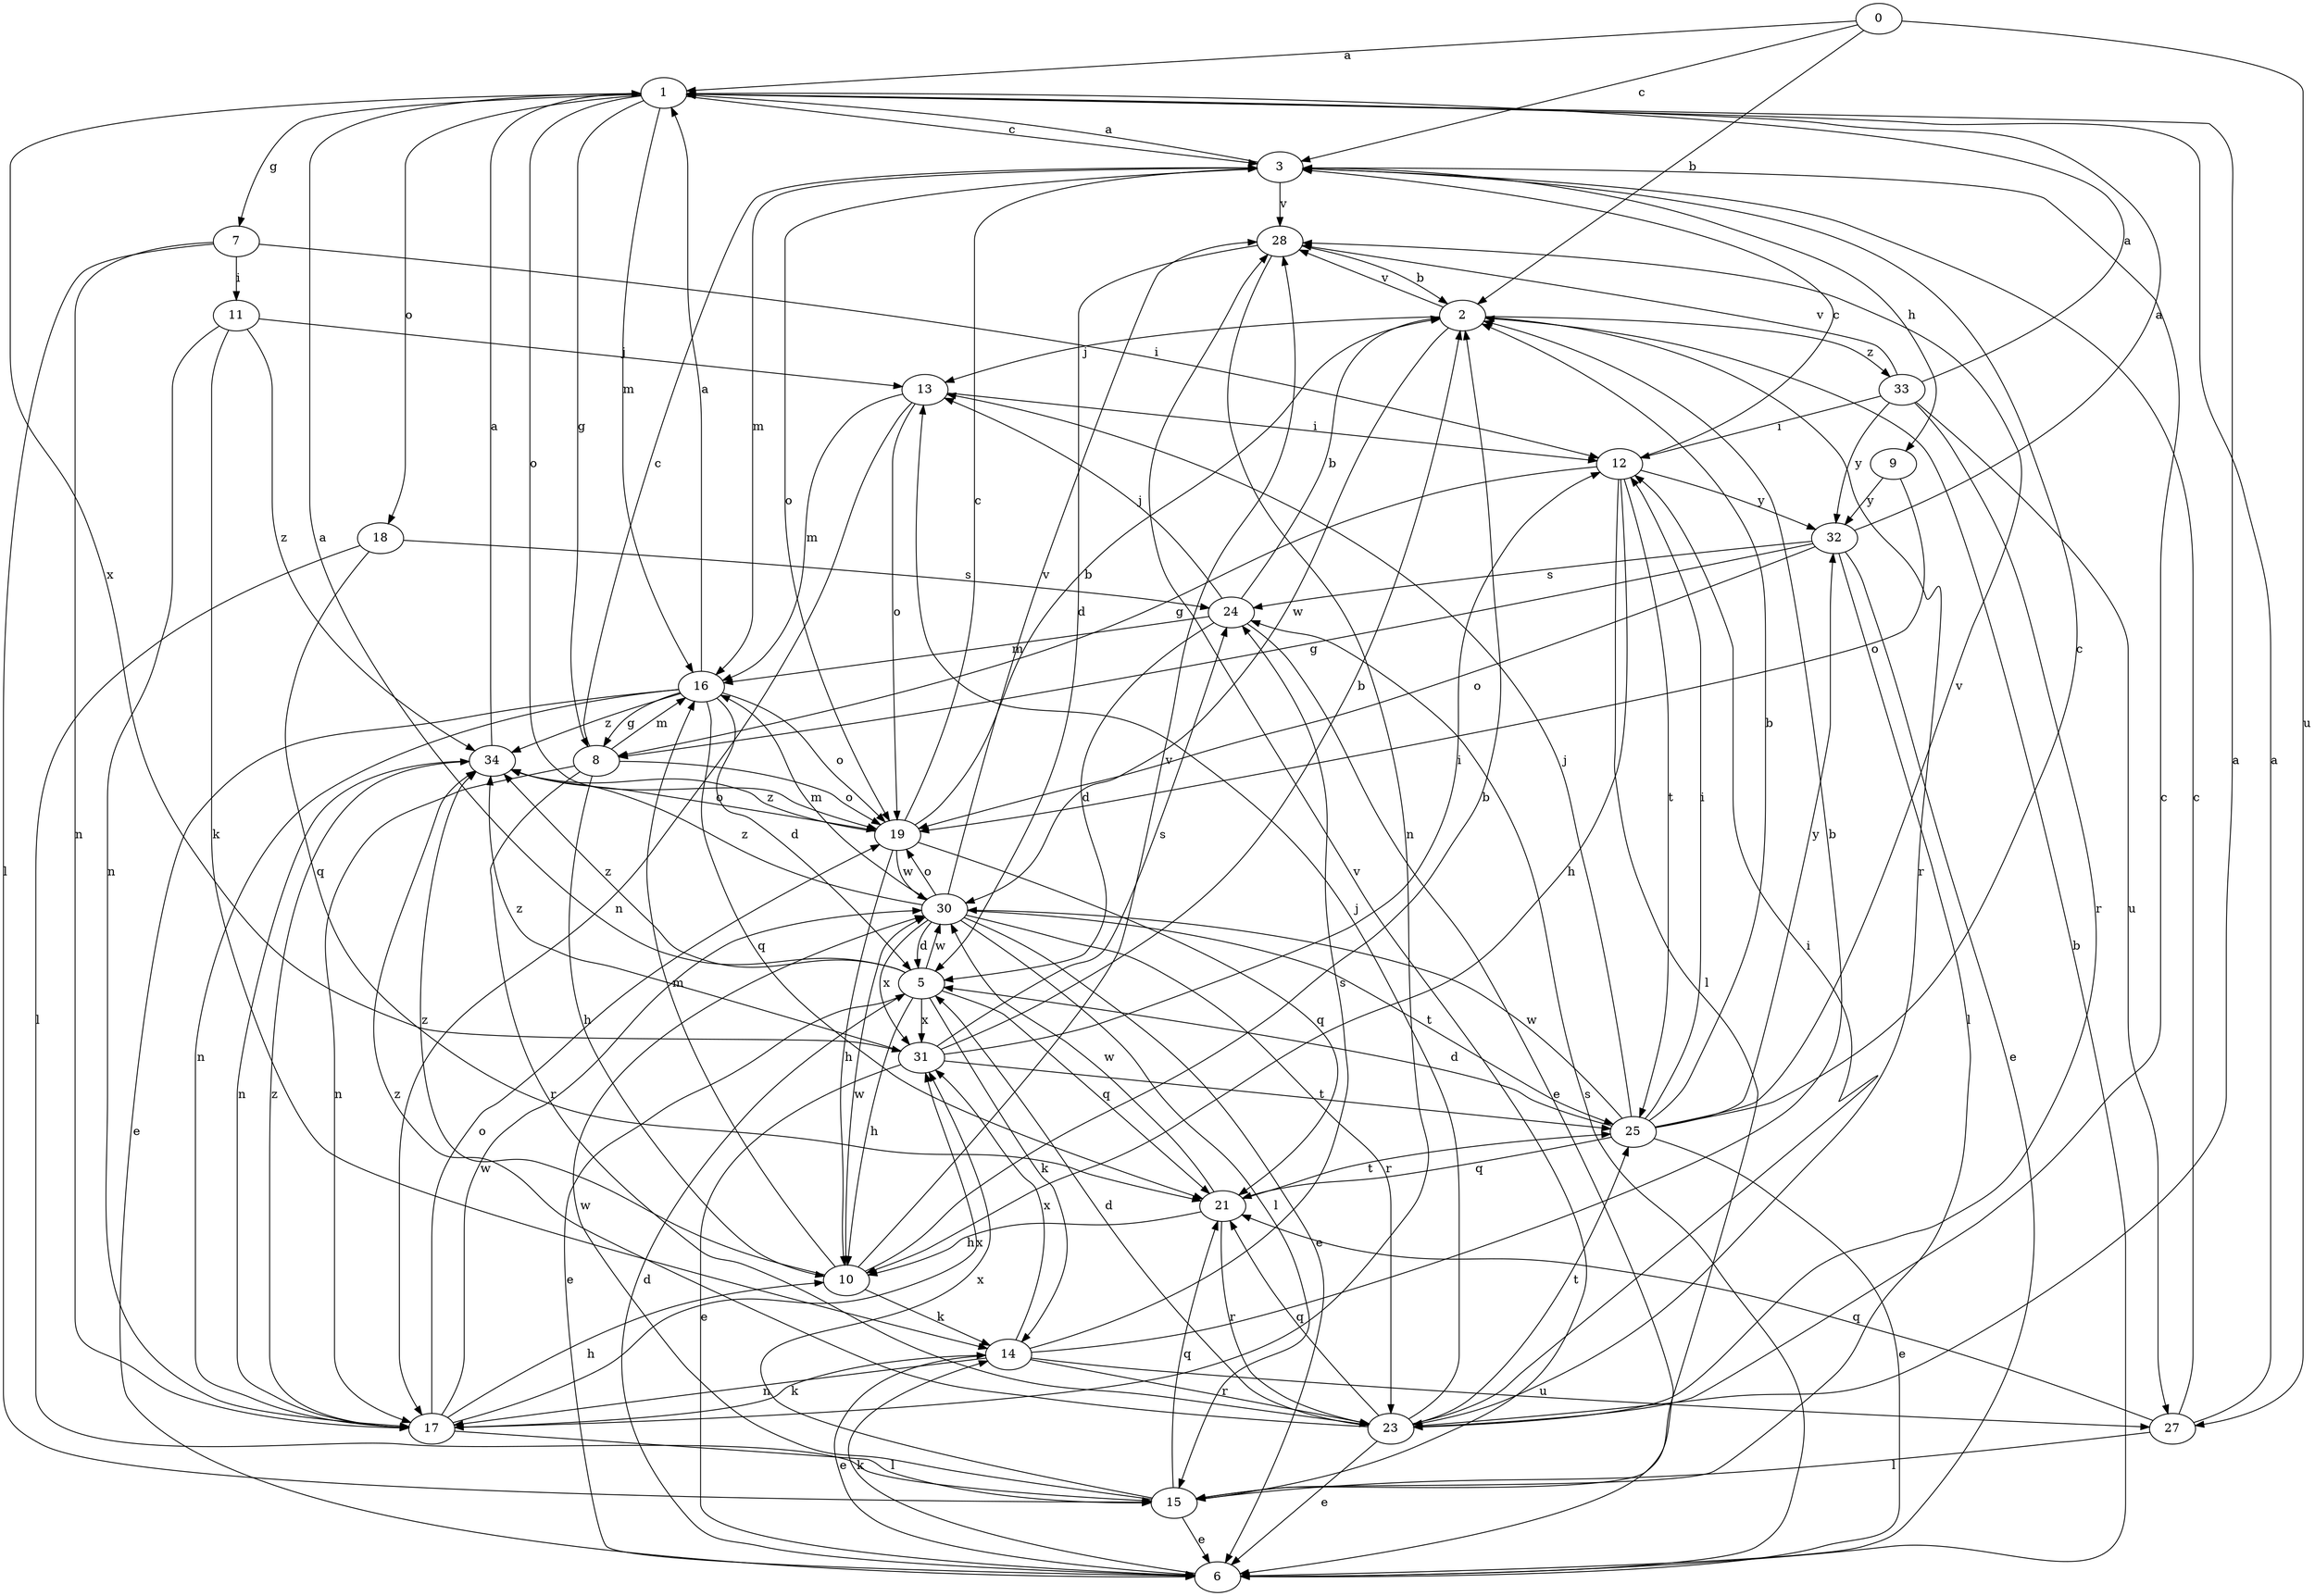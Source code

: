 strict digraph  {
0;
1;
2;
3;
5;
6;
7;
8;
9;
10;
11;
12;
13;
14;
15;
16;
17;
18;
19;
21;
23;
24;
25;
27;
28;
30;
31;
32;
33;
34;
0 -> 1  [label=a];
0 -> 2  [label=b];
0 -> 3  [label=c];
0 -> 27  [label=u];
1 -> 3  [label=c];
1 -> 7  [label=g];
1 -> 8  [label=g];
1 -> 16  [label=m];
1 -> 18  [label=o];
1 -> 19  [label=o];
1 -> 31  [label=x];
2 -> 13  [label=j];
2 -> 23  [label=r];
2 -> 28  [label=v];
2 -> 30  [label=w];
2 -> 33  [label=z];
3 -> 1  [label=a];
3 -> 9  [label=h];
3 -> 16  [label=m];
3 -> 19  [label=o];
3 -> 28  [label=v];
5 -> 1  [label=a];
5 -> 6  [label=e];
5 -> 10  [label=h];
5 -> 14  [label=k];
5 -> 21  [label=q];
5 -> 30  [label=w];
5 -> 31  [label=x];
5 -> 34  [label=z];
6 -> 2  [label=b];
6 -> 5  [label=d];
6 -> 14  [label=k];
6 -> 24  [label=s];
7 -> 11  [label=i];
7 -> 12  [label=i];
7 -> 15  [label=l];
7 -> 17  [label=n];
8 -> 3  [label=c];
8 -> 10  [label=h];
8 -> 16  [label=m];
8 -> 17  [label=n];
8 -> 19  [label=o];
8 -> 23  [label=r];
9 -> 19  [label=o];
9 -> 32  [label=y];
10 -> 2  [label=b];
10 -> 14  [label=k];
10 -> 16  [label=m];
10 -> 28  [label=v];
10 -> 30  [label=w];
10 -> 34  [label=z];
11 -> 13  [label=j];
11 -> 14  [label=k];
11 -> 17  [label=n];
11 -> 34  [label=z];
12 -> 3  [label=c];
12 -> 8  [label=g];
12 -> 10  [label=h];
12 -> 15  [label=l];
12 -> 25  [label=t];
12 -> 32  [label=y];
13 -> 12  [label=i];
13 -> 16  [label=m];
13 -> 17  [label=n];
13 -> 19  [label=o];
14 -> 2  [label=b];
14 -> 6  [label=e];
14 -> 17  [label=n];
14 -> 23  [label=r];
14 -> 24  [label=s];
14 -> 27  [label=u];
14 -> 31  [label=x];
15 -> 6  [label=e];
15 -> 21  [label=q];
15 -> 28  [label=v];
15 -> 30  [label=w];
15 -> 31  [label=x];
16 -> 1  [label=a];
16 -> 5  [label=d];
16 -> 6  [label=e];
16 -> 8  [label=g];
16 -> 17  [label=n];
16 -> 19  [label=o];
16 -> 21  [label=q];
16 -> 34  [label=z];
17 -> 10  [label=h];
17 -> 14  [label=k];
17 -> 15  [label=l];
17 -> 19  [label=o];
17 -> 30  [label=w];
17 -> 31  [label=x];
17 -> 34  [label=z];
18 -> 15  [label=l];
18 -> 21  [label=q];
18 -> 24  [label=s];
19 -> 2  [label=b];
19 -> 3  [label=c];
19 -> 10  [label=h];
19 -> 21  [label=q];
19 -> 30  [label=w];
19 -> 34  [label=z];
21 -> 10  [label=h];
21 -> 23  [label=r];
21 -> 25  [label=t];
21 -> 30  [label=w];
23 -> 1  [label=a];
23 -> 3  [label=c];
23 -> 5  [label=d];
23 -> 6  [label=e];
23 -> 12  [label=i];
23 -> 13  [label=j];
23 -> 21  [label=q];
23 -> 25  [label=t];
23 -> 34  [label=z];
24 -> 2  [label=b];
24 -> 5  [label=d];
24 -> 6  [label=e];
24 -> 13  [label=j];
24 -> 16  [label=m];
25 -> 2  [label=b];
25 -> 3  [label=c];
25 -> 5  [label=d];
25 -> 6  [label=e];
25 -> 12  [label=i];
25 -> 13  [label=j];
25 -> 21  [label=q];
25 -> 28  [label=v];
25 -> 30  [label=w];
25 -> 32  [label=y];
27 -> 1  [label=a];
27 -> 3  [label=c];
27 -> 15  [label=l];
27 -> 21  [label=q];
28 -> 2  [label=b];
28 -> 5  [label=d];
28 -> 17  [label=n];
30 -> 5  [label=d];
30 -> 6  [label=e];
30 -> 15  [label=l];
30 -> 16  [label=m];
30 -> 19  [label=o];
30 -> 23  [label=r];
30 -> 25  [label=t];
30 -> 28  [label=v];
30 -> 31  [label=x];
30 -> 34  [label=z];
31 -> 2  [label=b];
31 -> 6  [label=e];
31 -> 12  [label=i];
31 -> 24  [label=s];
31 -> 25  [label=t];
31 -> 34  [label=z];
32 -> 1  [label=a];
32 -> 6  [label=e];
32 -> 8  [label=g];
32 -> 15  [label=l];
32 -> 19  [label=o];
32 -> 24  [label=s];
33 -> 1  [label=a];
33 -> 12  [label=i];
33 -> 23  [label=r];
33 -> 27  [label=u];
33 -> 28  [label=v];
33 -> 32  [label=y];
34 -> 1  [label=a];
34 -> 17  [label=n];
34 -> 19  [label=o];
}
